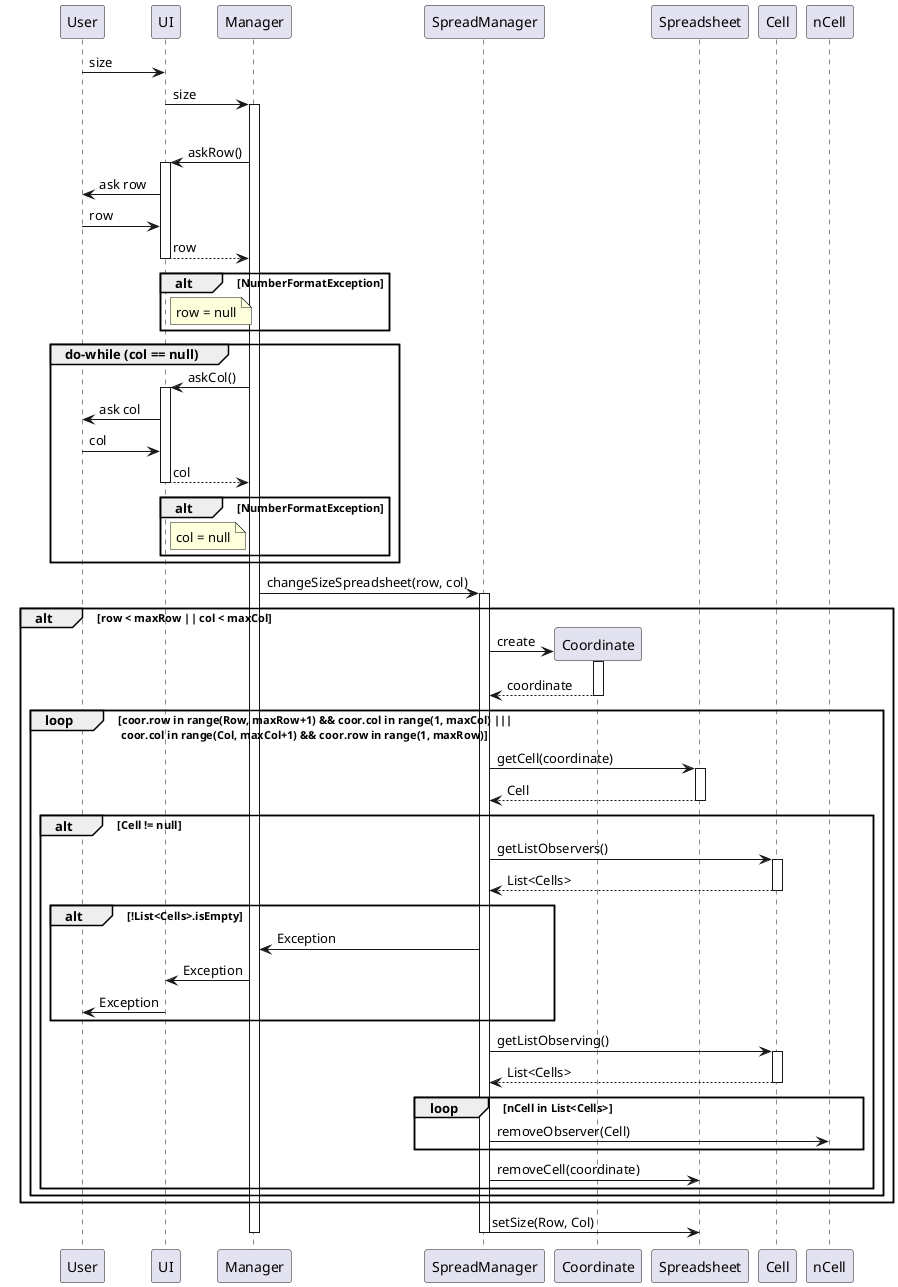 @startuml

User -> UI:size
UI -> Manager ++:size

group do-while (row == null)
    Manager -> UI++: askRow()
    UI -> User : ask row
    User -> UI: row
    return row
    alt NumberFormatException
        note right UI : row = null
    end
group do-while (col == null)
    Manager -> UI++: askCol()
    UI -> User: ask col 
    User -> UI: col
    return col
    alt NumberFormatException
        note right UI : col = null
    end
end

Manager -> SpreadManager ++: changeSizeSpreadsheet(row, col)
alt row < maxRow || col < maxCol
    SpreadManager -> Coordinate **: create
    activate Coordinate
    return coordinate
    loop coor.row in range(Row, maxRow+1) && coor.col in range(1, maxCol) ||| \n coor.col in range(Col, maxCol+1) && coor.row in range(1, maxRow)
        SpreadManager -> Spreadsheet ++: getCell(coordinate)
        return Cell
        alt Cell != null

            SpreadManager -> Cell ++: getListObservers()
            return List<Cells>
            alt !List<Cells>.isEmpty
                SpreadManager -> Manager : Exception
                Manager -> UI : Exception
                UI -> User : Exception
            end

            SpreadManager -> Cell ++: getListObserving()
            return List<Cells>
            loop nCell in List<Cells>
                SpreadManager -> nCell : removeObserver(Cell)
            end
            
            SpreadManager -> Spreadsheet : removeCell(coordinate)
        end
    end
end
SpreadManager -> Spreadsheet : setSize(Row, Col)

deactivate SpreadManager
deactivate Manager

@enduml
